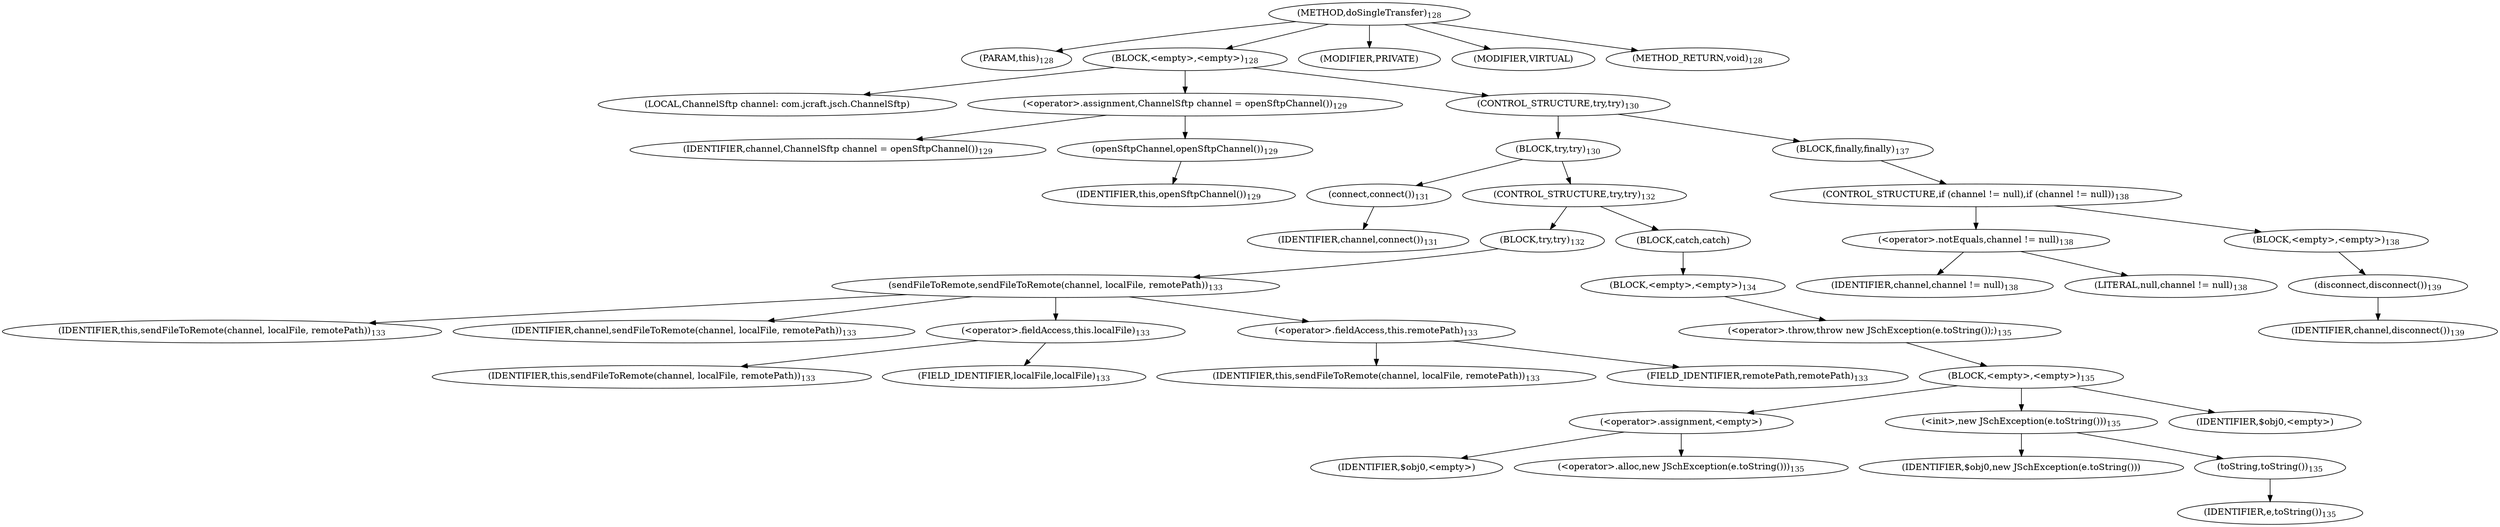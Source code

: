 digraph "doSingleTransfer" {  
"152" [label = <(METHOD,doSingleTransfer)<SUB>128</SUB>> ]
"21" [label = <(PARAM,this)<SUB>128</SUB>> ]
"153" [label = <(BLOCK,&lt;empty&gt;,&lt;empty&gt;)<SUB>128</SUB>> ]
"154" [label = <(LOCAL,ChannelSftp channel: com.jcraft.jsch.ChannelSftp)> ]
"155" [label = <(&lt;operator&gt;.assignment,ChannelSftp channel = openSftpChannel())<SUB>129</SUB>> ]
"156" [label = <(IDENTIFIER,channel,ChannelSftp channel = openSftpChannel())<SUB>129</SUB>> ]
"157" [label = <(openSftpChannel,openSftpChannel())<SUB>129</SUB>> ]
"20" [label = <(IDENTIFIER,this,openSftpChannel())<SUB>129</SUB>> ]
"158" [label = <(CONTROL_STRUCTURE,try,try)<SUB>130</SUB>> ]
"159" [label = <(BLOCK,try,try)<SUB>130</SUB>> ]
"160" [label = <(connect,connect())<SUB>131</SUB>> ]
"161" [label = <(IDENTIFIER,channel,connect())<SUB>131</SUB>> ]
"162" [label = <(CONTROL_STRUCTURE,try,try)<SUB>132</SUB>> ]
"163" [label = <(BLOCK,try,try)<SUB>132</SUB>> ]
"164" [label = <(sendFileToRemote,sendFileToRemote(channel, localFile, remotePath))<SUB>133</SUB>> ]
"22" [label = <(IDENTIFIER,this,sendFileToRemote(channel, localFile, remotePath))<SUB>133</SUB>> ]
"165" [label = <(IDENTIFIER,channel,sendFileToRemote(channel, localFile, remotePath))<SUB>133</SUB>> ]
"166" [label = <(&lt;operator&gt;.fieldAccess,this.localFile)<SUB>133</SUB>> ]
"167" [label = <(IDENTIFIER,this,sendFileToRemote(channel, localFile, remotePath))<SUB>133</SUB>> ]
"168" [label = <(FIELD_IDENTIFIER,localFile,localFile)<SUB>133</SUB>> ]
"169" [label = <(&lt;operator&gt;.fieldAccess,this.remotePath)<SUB>133</SUB>> ]
"170" [label = <(IDENTIFIER,this,sendFileToRemote(channel, localFile, remotePath))<SUB>133</SUB>> ]
"171" [label = <(FIELD_IDENTIFIER,remotePath,remotePath)<SUB>133</SUB>> ]
"172" [label = <(BLOCK,catch,catch)> ]
"173" [label = <(BLOCK,&lt;empty&gt;,&lt;empty&gt;)<SUB>134</SUB>> ]
"174" [label = <(&lt;operator&gt;.throw,throw new JSchException(e.toString());)<SUB>135</SUB>> ]
"175" [label = <(BLOCK,&lt;empty&gt;,&lt;empty&gt;)<SUB>135</SUB>> ]
"176" [label = <(&lt;operator&gt;.assignment,&lt;empty&gt;)> ]
"177" [label = <(IDENTIFIER,$obj0,&lt;empty&gt;)> ]
"178" [label = <(&lt;operator&gt;.alloc,new JSchException(e.toString()))<SUB>135</SUB>> ]
"179" [label = <(&lt;init&gt;,new JSchException(e.toString()))<SUB>135</SUB>> ]
"180" [label = <(IDENTIFIER,$obj0,new JSchException(e.toString()))> ]
"181" [label = <(toString,toString())<SUB>135</SUB>> ]
"182" [label = <(IDENTIFIER,e,toString())<SUB>135</SUB>> ]
"183" [label = <(IDENTIFIER,$obj0,&lt;empty&gt;)> ]
"184" [label = <(BLOCK,finally,finally)<SUB>137</SUB>> ]
"185" [label = <(CONTROL_STRUCTURE,if (channel != null),if (channel != null))<SUB>138</SUB>> ]
"186" [label = <(&lt;operator&gt;.notEquals,channel != null)<SUB>138</SUB>> ]
"187" [label = <(IDENTIFIER,channel,channel != null)<SUB>138</SUB>> ]
"188" [label = <(LITERAL,null,channel != null)<SUB>138</SUB>> ]
"189" [label = <(BLOCK,&lt;empty&gt;,&lt;empty&gt;)<SUB>138</SUB>> ]
"190" [label = <(disconnect,disconnect())<SUB>139</SUB>> ]
"191" [label = <(IDENTIFIER,channel,disconnect())<SUB>139</SUB>> ]
"192" [label = <(MODIFIER,PRIVATE)> ]
"193" [label = <(MODIFIER,VIRTUAL)> ]
"194" [label = <(METHOD_RETURN,void)<SUB>128</SUB>> ]
  "152" -> "21" 
  "152" -> "153" 
  "152" -> "192" 
  "152" -> "193" 
  "152" -> "194" 
  "153" -> "154" 
  "153" -> "155" 
  "153" -> "158" 
  "155" -> "156" 
  "155" -> "157" 
  "157" -> "20" 
  "158" -> "159" 
  "158" -> "184" 
  "159" -> "160" 
  "159" -> "162" 
  "160" -> "161" 
  "162" -> "163" 
  "162" -> "172" 
  "163" -> "164" 
  "164" -> "22" 
  "164" -> "165" 
  "164" -> "166" 
  "164" -> "169" 
  "166" -> "167" 
  "166" -> "168" 
  "169" -> "170" 
  "169" -> "171" 
  "172" -> "173" 
  "173" -> "174" 
  "174" -> "175" 
  "175" -> "176" 
  "175" -> "179" 
  "175" -> "183" 
  "176" -> "177" 
  "176" -> "178" 
  "179" -> "180" 
  "179" -> "181" 
  "181" -> "182" 
  "184" -> "185" 
  "185" -> "186" 
  "185" -> "189" 
  "186" -> "187" 
  "186" -> "188" 
  "189" -> "190" 
  "190" -> "191" 
}
